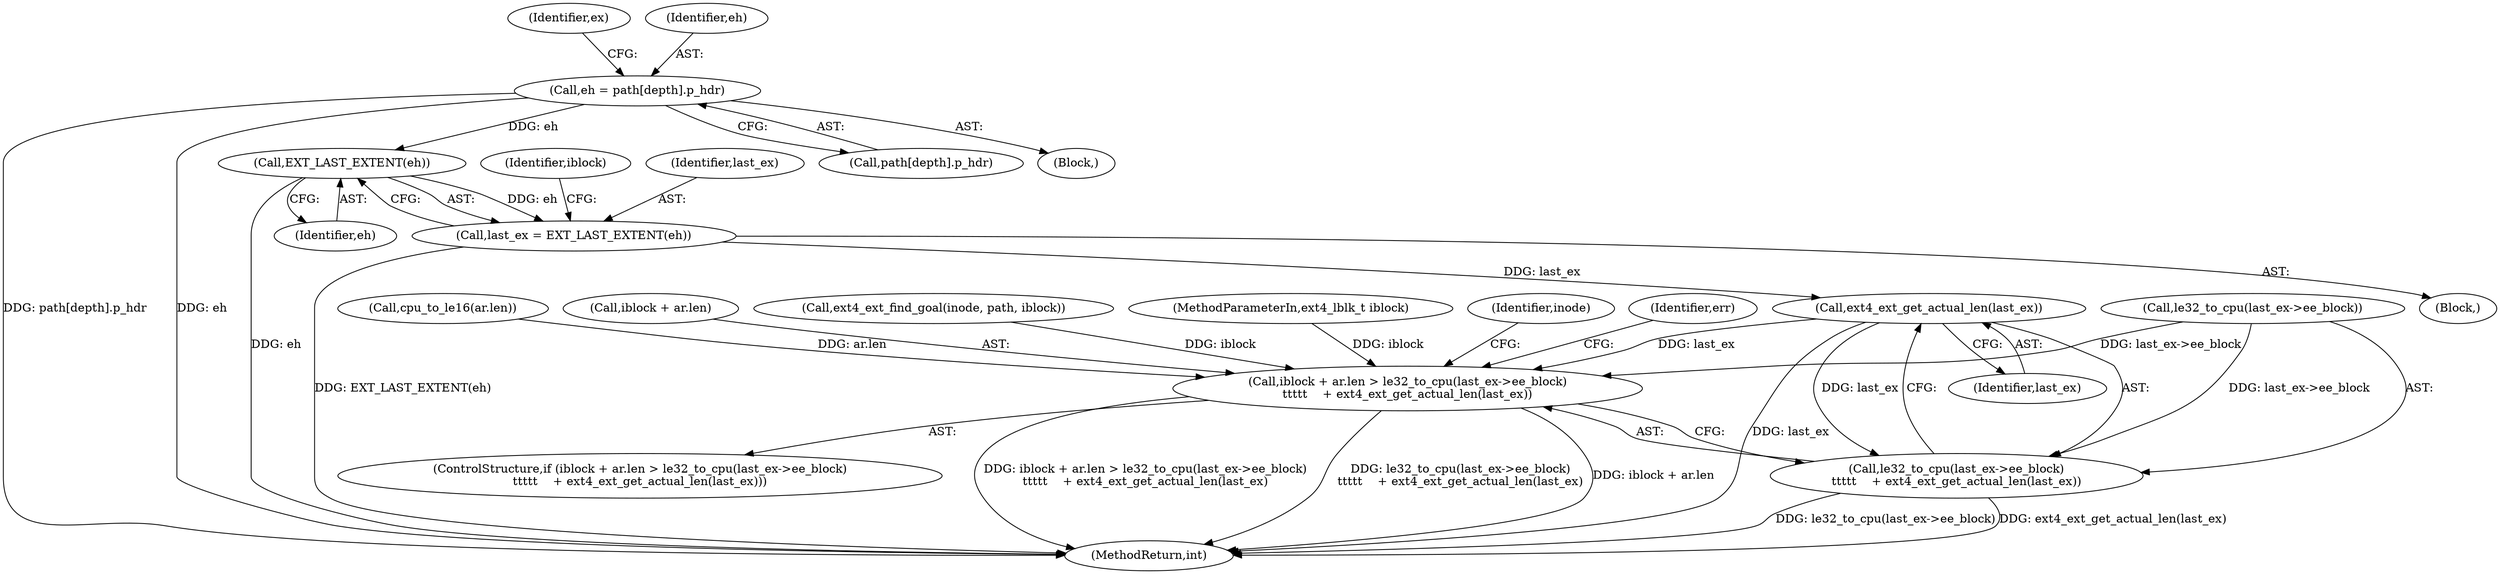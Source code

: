 digraph "0_linux_744692dc059845b2a3022119871846e74d4f6e11@array" {
"1000283" [label="(Call,eh = path[depth].p_hdr)"];
"1000597" [label="(Call,EXT_LAST_EXTENT(eh))"];
"1000595" [label="(Call,last_ex = EXT_LAST_EXTENT(eh))"];
"1000611" [label="(Call,ext4_ext_get_actual_len(last_ex))"];
"1000600" [label="(Call,iblock + ar.len > le32_to_cpu(last_ex->ee_block)\n\t\t\t\t\t    + ext4_ext_get_actual_len(last_ex))"];
"1000606" [label="(Call,le32_to_cpu(last_ex->ee_block)\n\t\t\t\t\t    + ext4_ext_get_actual_len(last_ex))"];
"1000285" [label="(Call,path[depth].p_hdr)"];
"1000130" [label="(MethodParameterIn,ext4_lblk_t iblock)"];
"1000751" [label="(MethodReturn,int)"];
"1000283" [label="(Call,eh = path[depth].p_hdr)"];
"1000611" [label="(Call,ext4_ext_get_actual_len(last_ex))"];
"1000600" [label="(Call,iblock + ar.len > le32_to_cpu(last_ex->ee_block)\n\t\t\t\t\t    + ext4_ext_get_actual_len(last_ex))"];
"1000291" [label="(Identifier,ex)"];
"1000602" [label="(Identifier,iblock)"];
"1000595" [label="(Call,last_ex = EXT_LAST_EXTENT(eh))"];
"1000616" [label="(Identifier,inode)"];
"1000599" [label="(ControlStructure,if (iblock + ar.len > le32_to_cpu(last_ex->ee_block)\n\t\t\t\t\t    + ext4_ext_get_actual_len(last_ex)))"];
"1000597" [label="(Call,EXT_LAST_EXTENT(eh))"];
"1000284" [label="(Identifier,eh)"];
"1000637" [label="(Identifier,err)"];
"1000548" [label="(Call,cpu_to_le16(ar.len))"];
"1000607" [label="(Call,le32_to_cpu(last_ex->ee_block))"];
"1000598" [label="(Identifier,eh)"];
"1000606" [label="(Call,le32_to_cpu(last_ex->ee_block)\n\t\t\t\t\t    + ext4_ext_get_actual_len(last_ex))"];
"1000594" [label="(Block,)"];
"1000596" [label="(Identifier,last_ex)"];
"1000134" [label="(Block,)"];
"1000612" [label="(Identifier,last_ex)"];
"1000601" [label="(Call,iblock + ar.len)"];
"1000491" [label="(Call,ext4_ext_find_goal(inode, path, iblock))"];
"1000283" -> "1000134"  [label="AST: "];
"1000283" -> "1000285"  [label="CFG: "];
"1000284" -> "1000283"  [label="AST: "];
"1000285" -> "1000283"  [label="AST: "];
"1000291" -> "1000283"  [label="CFG: "];
"1000283" -> "1000751"  [label="DDG: path[depth].p_hdr"];
"1000283" -> "1000751"  [label="DDG: eh"];
"1000283" -> "1000597"  [label="DDG: eh"];
"1000597" -> "1000595"  [label="AST: "];
"1000597" -> "1000598"  [label="CFG: "];
"1000598" -> "1000597"  [label="AST: "];
"1000595" -> "1000597"  [label="CFG: "];
"1000597" -> "1000751"  [label="DDG: eh"];
"1000597" -> "1000595"  [label="DDG: eh"];
"1000595" -> "1000594"  [label="AST: "];
"1000596" -> "1000595"  [label="AST: "];
"1000602" -> "1000595"  [label="CFG: "];
"1000595" -> "1000751"  [label="DDG: EXT_LAST_EXTENT(eh)"];
"1000595" -> "1000611"  [label="DDG: last_ex"];
"1000611" -> "1000606"  [label="AST: "];
"1000611" -> "1000612"  [label="CFG: "];
"1000612" -> "1000611"  [label="AST: "];
"1000606" -> "1000611"  [label="CFG: "];
"1000611" -> "1000751"  [label="DDG: last_ex"];
"1000611" -> "1000600"  [label="DDG: last_ex"];
"1000611" -> "1000606"  [label="DDG: last_ex"];
"1000600" -> "1000599"  [label="AST: "];
"1000600" -> "1000606"  [label="CFG: "];
"1000601" -> "1000600"  [label="AST: "];
"1000606" -> "1000600"  [label="AST: "];
"1000616" -> "1000600"  [label="CFG: "];
"1000637" -> "1000600"  [label="CFG: "];
"1000600" -> "1000751"  [label="DDG: iblock + ar.len > le32_to_cpu(last_ex->ee_block)\n\t\t\t\t\t    + ext4_ext_get_actual_len(last_ex)"];
"1000600" -> "1000751"  [label="DDG: le32_to_cpu(last_ex->ee_block)\n\t\t\t\t\t    + ext4_ext_get_actual_len(last_ex)"];
"1000600" -> "1000751"  [label="DDG: iblock + ar.len"];
"1000130" -> "1000600"  [label="DDG: iblock"];
"1000491" -> "1000600"  [label="DDG: iblock"];
"1000548" -> "1000600"  [label="DDG: ar.len"];
"1000607" -> "1000600"  [label="DDG: last_ex->ee_block"];
"1000607" -> "1000606"  [label="AST: "];
"1000606" -> "1000751"  [label="DDG: le32_to_cpu(last_ex->ee_block)"];
"1000606" -> "1000751"  [label="DDG: ext4_ext_get_actual_len(last_ex)"];
"1000607" -> "1000606"  [label="DDG: last_ex->ee_block"];
}
